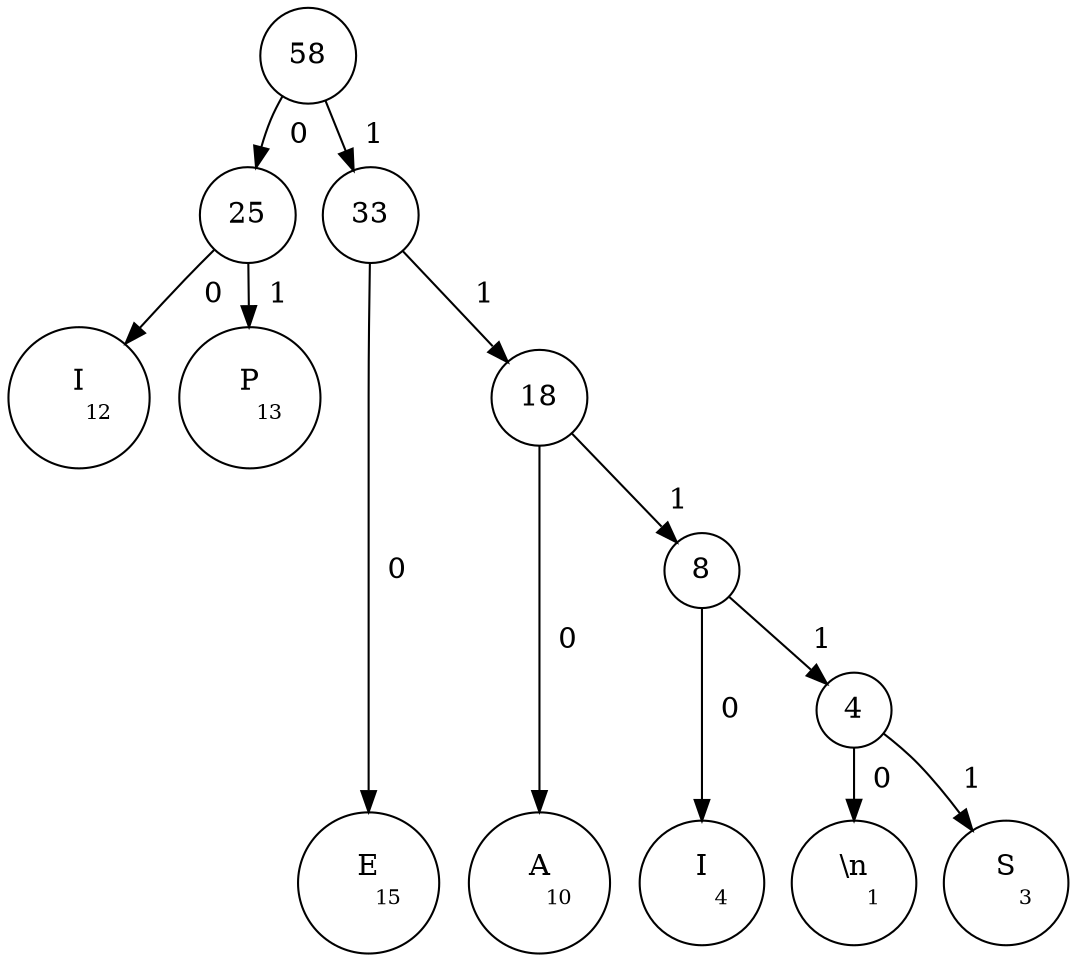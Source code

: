  digraph Huffman {
    node[shape=circle]
 	graph [ dpi = 300 ]; 
 	size ="50";
 	nodesep=0.2;
    ranksep=0.2;
 	58 -> 25[label="  0  "];
 	58 -> 33[label="  1  "];
 	25 -> I[label="  0  "];
 	25 -> P[label="  1  "];
 	33 -> E[label="  0  "];
 	33 -> 18[label="  1  "];
 	18 -> A[label="  0  "];
 	18 -> 8[label="  1  "];
 	8 -> T[label="  0  "];
 	8 -> 4[label="  1  "];
 	4 -> NewLine[label="  0  "];
 	4 -> S[label="  1  "];

 	I[label=<I<BR />
    <FONT POINT-SIZE="10">12</FONT>>];
 	P[label=<P<BR />
    <FONT POINT-SIZE="10">13</FONT>>];
 	E[label=<E<BR />
    <FONT POINT-SIZE="10">15</FONT>>];
 	A[label=<A<BR />
    <FONT POINT-SIZE="10">10</FONT>>];
 	T[label=<I<BR />
    <FONT POINT-SIZE="10">4</FONT>>];
 	NewLine[label=<\n<BR />
    <FONT POINT-SIZE="10">1</FONT>>];
 	S[label=<S<BR />
    <FONT POINT-SIZE="10">3</FONT>>];

    {rank=same;I;P;}
    {rank=same;E;A;T;NewLine;S;}

 }    
